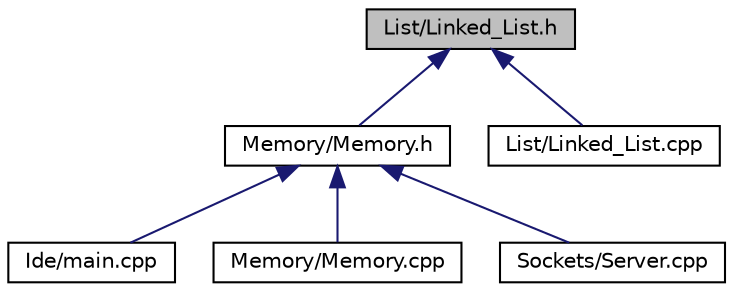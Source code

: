 digraph "List/Linked_List.h"
{
 // LATEX_PDF_SIZE
  edge [fontname="Helvetica",fontsize="10",labelfontname="Helvetica",labelfontsize="10"];
  node [fontname="Helvetica",fontsize="10",shape=record];
  Node1 [label="List/Linked_List.h",height=0.2,width=0.4,color="black", fillcolor="grey75", style="filled", fontcolor="black",tooltip=" "];
  Node1 -> Node2 [dir="back",color="midnightblue",fontsize="10",style="solid"];
  Node2 [label="Memory/Memory.h",height=0.2,width=0.4,color="black", fillcolor="white", style="filled",URL="$Memory_8h.html",tooltip=" "];
  Node2 -> Node3 [dir="back",color="midnightblue",fontsize="10",style="solid"];
  Node3 [label="Ide/main.cpp",height=0.2,width=0.4,color="black", fillcolor="white", style="filled",URL="$main_8cpp.html",tooltip=" "];
  Node2 -> Node4 [dir="back",color="midnightblue",fontsize="10",style="solid"];
  Node4 [label="Memory/Memory.cpp",height=0.2,width=0.4,color="black", fillcolor="white", style="filled",URL="$Memory_8cpp.html",tooltip=" "];
  Node2 -> Node5 [dir="back",color="midnightblue",fontsize="10",style="solid"];
  Node5 [label="Sockets/Server.cpp",height=0.2,width=0.4,color="black", fillcolor="white", style="filled",URL="$Server_8cpp.html",tooltip=" "];
  Node1 -> Node6 [dir="back",color="midnightblue",fontsize="10",style="solid"];
  Node6 [label="List/Linked_List.cpp",height=0.2,width=0.4,color="black", fillcolor="white", style="filled",URL="$Linked__List_8cpp.html",tooltip=" "];
}
